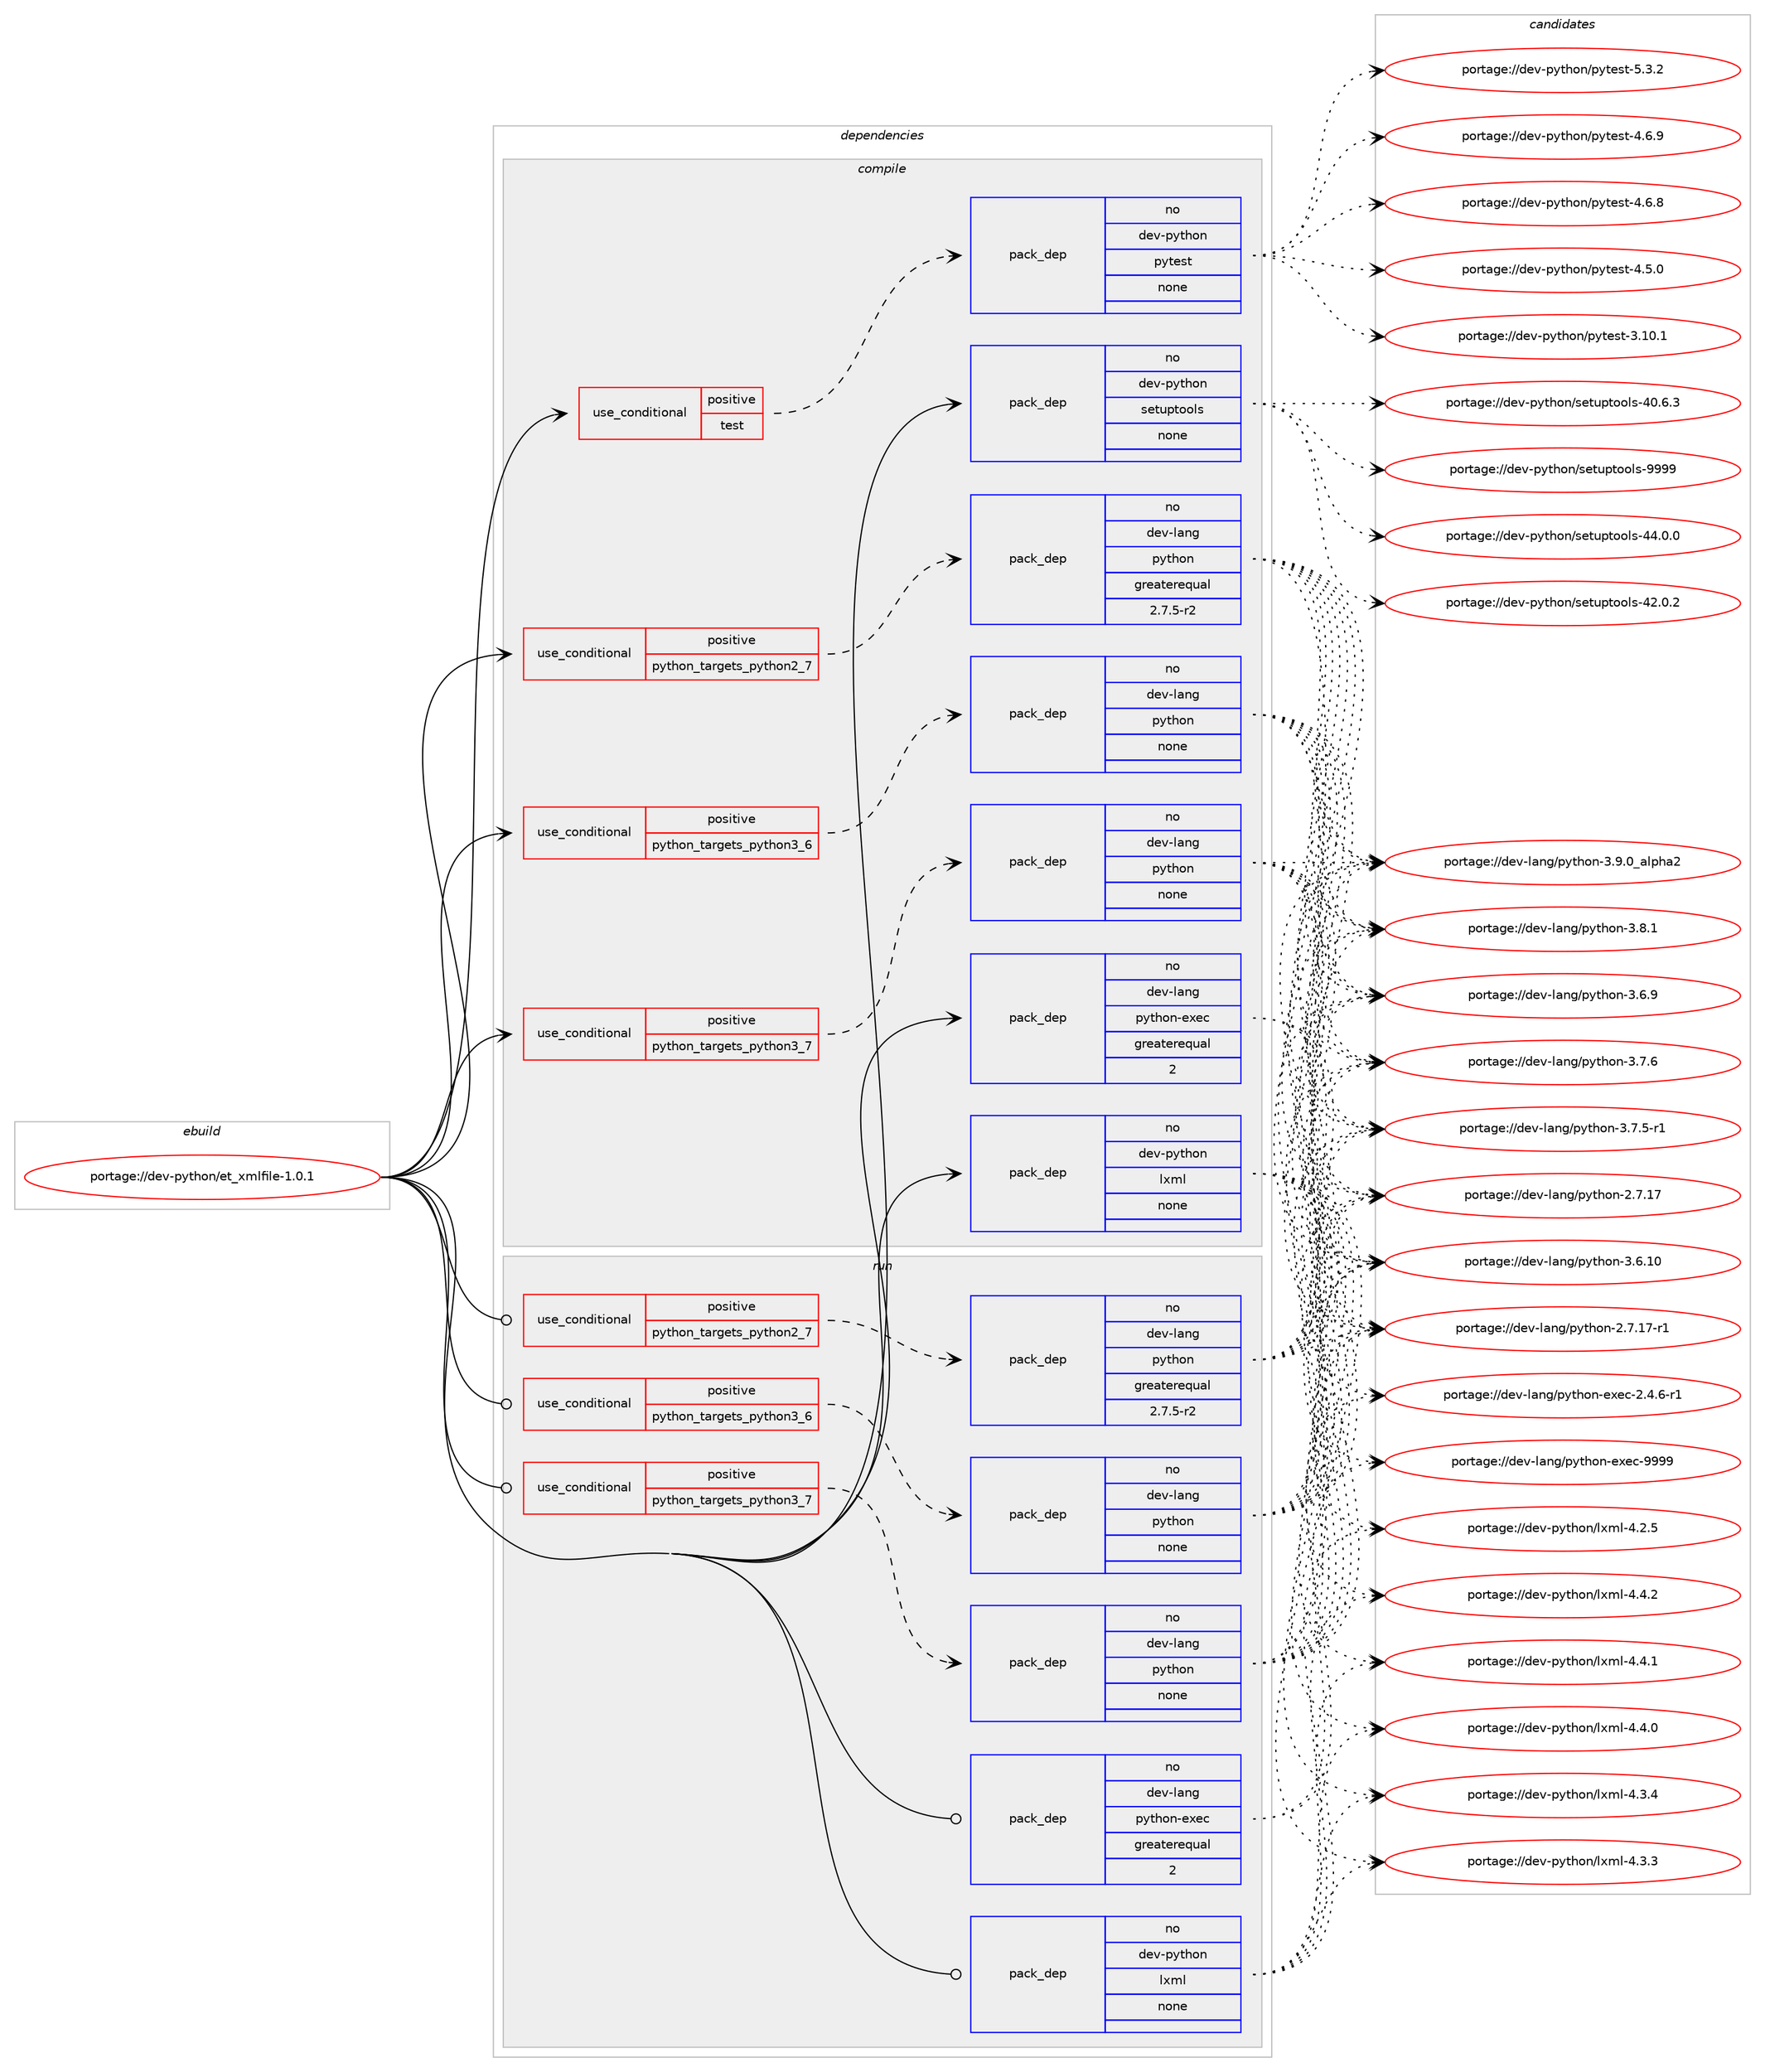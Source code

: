 digraph prolog {

# *************
# Graph options
# *************

newrank=true;
concentrate=true;
compound=true;
graph [rankdir=LR,fontname=Helvetica,fontsize=10,ranksep=1.5];#, ranksep=2.5, nodesep=0.2];
edge  [arrowhead=vee];
node  [fontname=Helvetica,fontsize=10];

# **********
# The ebuild
# **********

subgraph cluster_leftcol {
color=gray;
rank=same;
label=<<i>ebuild</i>>;
id [label="portage://dev-python/et_xmlfile-1.0.1", color=red, width=4, href="../dev-python/et_xmlfile-1.0.1.svg"];
}

# ****************
# The dependencies
# ****************

subgraph cluster_midcol {
color=gray;
label=<<i>dependencies</i>>;
subgraph cluster_compile {
fillcolor="#eeeeee";
style=filled;
label=<<i>compile</i>>;
subgraph cond116270 {
dependency462215 [label=<<TABLE BORDER="0" CELLBORDER="1" CELLSPACING="0" CELLPADDING="4"><TR><TD ROWSPAN="3" CELLPADDING="10">use_conditional</TD></TR><TR><TD>positive</TD></TR><TR><TD>python_targets_python2_7</TD></TR></TABLE>>, shape=none, color=red];
subgraph pack340955 {
dependency462216 [label=<<TABLE BORDER="0" CELLBORDER="1" CELLSPACING="0" CELLPADDING="4" WIDTH="220"><TR><TD ROWSPAN="6" CELLPADDING="30">pack_dep</TD></TR><TR><TD WIDTH="110">no</TD></TR><TR><TD>dev-lang</TD></TR><TR><TD>python</TD></TR><TR><TD>greaterequal</TD></TR><TR><TD>2.7.5-r2</TD></TR></TABLE>>, shape=none, color=blue];
}
dependency462215:e -> dependency462216:w [weight=20,style="dashed",arrowhead="vee"];
}
id:e -> dependency462215:w [weight=20,style="solid",arrowhead="vee"];
subgraph cond116271 {
dependency462217 [label=<<TABLE BORDER="0" CELLBORDER="1" CELLSPACING="0" CELLPADDING="4"><TR><TD ROWSPAN="3" CELLPADDING="10">use_conditional</TD></TR><TR><TD>positive</TD></TR><TR><TD>python_targets_python3_6</TD></TR></TABLE>>, shape=none, color=red];
subgraph pack340956 {
dependency462218 [label=<<TABLE BORDER="0" CELLBORDER="1" CELLSPACING="0" CELLPADDING="4" WIDTH="220"><TR><TD ROWSPAN="6" CELLPADDING="30">pack_dep</TD></TR><TR><TD WIDTH="110">no</TD></TR><TR><TD>dev-lang</TD></TR><TR><TD>python</TD></TR><TR><TD>none</TD></TR><TR><TD></TD></TR></TABLE>>, shape=none, color=blue];
}
dependency462217:e -> dependency462218:w [weight=20,style="dashed",arrowhead="vee"];
}
id:e -> dependency462217:w [weight=20,style="solid",arrowhead="vee"];
subgraph cond116272 {
dependency462219 [label=<<TABLE BORDER="0" CELLBORDER="1" CELLSPACING="0" CELLPADDING="4"><TR><TD ROWSPAN="3" CELLPADDING="10">use_conditional</TD></TR><TR><TD>positive</TD></TR><TR><TD>python_targets_python3_7</TD></TR></TABLE>>, shape=none, color=red];
subgraph pack340957 {
dependency462220 [label=<<TABLE BORDER="0" CELLBORDER="1" CELLSPACING="0" CELLPADDING="4" WIDTH="220"><TR><TD ROWSPAN="6" CELLPADDING="30">pack_dep</TD></TR><TR><TD WIDTH="110">no</TD></TR><TR><TD>dev-lang</TD></TR><TR><TD>python</TD></TR><TR><TD>none</TD></TR><TR><TD></TD></TR></TABLE>>, shape=none, color=blue];
}
dependency462219:e -> dependency462220:w [weight=20,style="dashed",arrowhead="vee"];
}
id:e -> dependency462219:w [weight=20,style="solid",arrowhead="vee"];
subgraph cond116273 {
dependency462221 [label=<<TABLE BORDER="0" CELLBORDER="1" CELLSPACING="0" CELLPADDING="4"><TR><TD ROWSPAN="3" CELLPADDING="10">use_conditional</TD></TR><TR><TD>positive</TD></TR><TR><TD>test</TD></TR></TABLE>>, shape=none, color=red];
subgraph pack340958 {
dependency462222 [label=<<TABLE BORDER="0" CELLBORDER="1" CELLSPACING="0" CELLPADDING="4" WIDTH="220"><TR><TD ROWSPAN="6" CELLPADDING="30">pack_dep</TD></TR><TR><TD WIDTH="110">no</TD></TR><TR><TD>dev-python</TD></TR><TR><TD>pytest</TD></TR><TR><TD>none</TD></TR><TR><TD></TD></TR></TABLE>>, shape=none, color=blue];
}
dependency462221:e -> dependency462222:w [weight=20,style="dashed",arrowhead="vee"];
}
id:e -> dependency462221:w [weight=20,style="solid",arrowhead="vee"];
subgraph pack340959 {
dependency462223 [label=<<TABLE BORDER="0" CELLBORDER="1" CELLSPACING="0" CELLPADDING="4" WIDTH="220"><TR><TD ROWSPAN="6" CELLPADDING="30">pack_dep</TD></TR><TR><TD WIDTH="110">no</TD></TR><TR><TD>dev-lang</TD></TR><TR><TD>python-exec</TD></TR><TR><TD>greaterequal</TD></TR><TR><TD>2</TD></TR></TABLE>>, shape=none, color=blue];
}
id:e -> dependency462223:w [weight=20,style="solid",arrowhead="vee"];
subgraph pack340960 {
dependency462224 [label=<<TABLE BORDER="0" CELLBORDER="1" CELLSPACING="0" CELLPADDING="4" WIDTH="220"><TR><TD ROWSPAN="6" CELLPADDING="30">pack_dep</TD></TR><TR><TD WIDTH="110">no</TD></TR><TR><TD>dev-python</TD></TR><TR><TD>lxml</TD></TR><TR><TD>none</TD></TR><TR><TD></TD></TR></TABLE>>, shape=none, color=blue];
}
id:e -> dependency462224:w [weight=20,style="solid",arrowhead="vee"];
subgraph pack340961 {
dependency462225 [label=<<TABLE BORDER="0" CELLBORDER="1" CELLSPACING="0" CELLPADDING="4" WIDTH="220"><TR><TD ROWSPAN="6" CELLPADDING="30">pack_dep</TD></TR><TR><TD WIDTH="110">no</TD></TR><TR><TD>dev-python</TD></TR><TR><TD>setuptools</TD></TR><TR><TD>none</TD></TR><TR><TD></TD></TR></TABLE>>, shape=none, color=blue];
}
id:e -> dependency462225:w [weight=20,style="solid",arrowhead="vee"];
}
subgraph cluster_compileandrun {
fillcolor="#eeeeee";
style=filled;
label=<<i>compile and run</i>>;
}
subgraph cluster_run {
fillcolor="#eeeeee";
style=filled;
label=<<i>run</i>>;
subgraph cond116274 {
dependency462226 [label=<<TABLE BORDER="0" CELLBORDER="1" CELLSPACING="0" CELLPADDING="4"><TR><TD ROWSPAN="3" CELLPADDING="10">use_conditional</TD></TR><TR><TD>positive</TD></TR><TR><TD>python_targets_python2_7</TD></TR></TABLE>>, shape=none, color=red];
subgraph pack340962 {
dependency462227 [label=<<TABLE BORDER="0" CELLBORDER="1" CELLSPACING="0" CELLPADDING="4" WIDTH="220"><TR><TD ROWSPAN="6" CELLPADDING="30">pack_dep</TD></TR><TR><TD WIDTH="110">no</TD></TR><TR><TD>dev-lang</TD></TR><TR><TD>python</TD></TR><TR><TD>greaterequal</TD></TR><TR><TD>2.7.5-r2</TD></TR></TABLE>>, shape=none, color=blue];
}
dependency462226:e -> dependency462227:w [weight=20,style="dashed",arrowhead="vee"];
}
id:e -> dependency462226:w [weight=20,style="solid",arrowhead="odot"];
subgraph cond116275 {
dependency462228 [label=<<TABLE BORDER="0" CELLBORDER="1" CELLSPACING="0" CELLPADDING="4"><TR><TD ROWSPAN="3" CELLPADDING="10">use_conditional</TD></TR><TR><TD>positive</TD></TR><TR><TD>python_targets_python3_6</TD></TR></TABLE>>, shape=none, color=red];
subgraph pack340963 {
dependency462229 [label=<<TABLE BORDER="0" CELLBORDER="1" CELLSPACING="0" CELLPADDING="4" WIDTH="220"><TR><TD ROWSPAN="6" CELLPADDING="30">pack_dep</TD></TR><TR><TD WIDTH="110">no</TD></TR><TR><TD>dev-lang</TD></TR><TR><TD>python</TD></TR><TR><TD>none</TD></TR><TR><TD></TD></TR></TABLE>>, shape=none, color=blue];
}
dependency462228:e -> dependency462229:w [weight=20,style="dashed",arrowhead="vee"];
}
id:e -> dependency462228:w [weight=20,style="solid",arrowhead="odot"];
subgraph cond116276 {
dependency462230 [label=<<TABLE BORDER="0" CELLBORDER="1" CELLSPACING="0" CELLPADDING="4"><TR><TD ROWSPAN="3" CELLPADDING="10">use_conditional</TD></TR><TR><TD>positive</TD></TR><TR><TD>python_targets_python3_7</TD></TR></TABLE>>, shape=none, color=red];
subgraph pack340964 {
dependency462231 [label=<<TABLE BORDER="0" CELLBORDER="1" CELLSPACING="0" CELLPADDING="4" WIDTH="220"><TR><TD ROWSPAN="6" CELLPADDING="30">pack_dep</TD></TR><TR><TD WIDTH="110">no</TD></TR><TR><TD>dev-lang</TD></TR><TR><TD>python</TD></TR><TR><TD>none</TD></TR><TR><TD></TD></TR></TABLE>>, shape=none, color=blue];
}
dependency462230:e -> dependency462231:w [weight=20,style="dashed",arrowhead="vee"];
}
id:e -> dependency462230:w [weight=20,style="solid",arrowhead="odot"];
subgraph pack340965 {
dependency462232 [label=<<TABLE BORDER="0" CELLBORDER="1" CELLSPACING="0" CELLPADDING="4" WIDTH="220"><TR><TD ROWSPAN="6" CELLPADDING="30">pack_dep</TD></TR><TR><TD WIDTH="110">no</TD></TR><TR><TD>dev-lang</TD></TR><TR><TD>python-exec</TD></TR><TR><TD>greaterequal</TD></TR><TR><TD>2</TD></TR></TABLE>>, shape=none, color=blue];
}
id:e -> dependency462232:w [weight=20,style="solid",arrowhead="odot"];
subgraph pack340966 {
dependency462233 [label=<<TABLE BORDER="0" CELLBORDER="1" CELLSPACING="0" CELLPADDING="4" WIDTH="220"><TR><TD ROWSPAN="6" CELLPADDING="30">pack_dep</TD></TR><TR><TD WIDTH="110">no</TD></TR><TR><TD>dev-python</TD></TR><TR><TD>lxml</TD></TR><TR><TD>none</TD></TR><TR><TD></TD></TR></TABLE>>, shape=none, color=blue];
}
id:e -> dependency462233:w [weight=20,style="solid",arrowhead="odot"];
}
}

# **************
# The candidates
# **************

subgraph cluster_choices {
rank=same;
color=gray;
label=<<i>candidates</i>>;

subgraph choice340955 {
color=black;
nodesep=1;
choice10010111845108971101034711212111610411111045514657464895971081121049750 [label="portage://dev-lang/python-3.9.0_alpha2", color=red, width=4,href="../dev-lang/python-3.9.0_alpha2.svg"];
choice100101118451089711010347112121116104111110455146564649 [label="portage://dev-lang/python-3.8.1", color=red, width=4,href="../dev-lang/python-3.8.1.svg"];
choice100101118451089711010347112121116104111110455146554654 [label="portage://dev-lang/python-3.7.6", color=red, width=4,href="../dev-lang/python-3.7.6.svg"];
choice1001011184510897110103471121211161041111104551465546534511449 [label="portage://dev-lang/python-3.7.5-r1", color=red, width=4,href="../dev-lang/python-3.7.5-r1.svg"];
choice100101118451089711010347112121116104111110455146544657 [label="portage://dev-lang/python-3.6.9", color=red, width=4,href="../dev-lang/python-3.6.9.svg"];
choice10010111845108971101034711212111610411111045514654464948 [label="portage://dev-lang/python-3.6.10", color=red, width=4,href="../dev-lang/python-3.6.10.svg"];
choice100101118451089711010347112121116104111110455046554649554511449 [label="portage://dev-lang/python-2.7.17-r1", color=red, width=4,href="../dev-lang/python-2.7.17-r1.svg"];
choice10010111845108971101034711212111610411111045504655464955 [label="portage://dev-lang/python-2.7.17", color=red, width=4,href="../dev-lang/python-2.7.17.svg"];
dependency462216:e -> choice10010111845108971101034711212111610411111045514657464895971081121049750:w [style=dotted,weight="100"];
dependency462216:e -> choice100101118451089711010347112121116104111110455146564649:w [style=dotted,weight="100"];
dependency462216:e -> choice100101118451089711010347112121116104111110455146554654:w [style=dotted,weight="100"];
dependency462216:e -> choice1001011184510897110103471121211161041111104551465546534511449:w [style=dotted,weight="100"];
dependency462216:e -> choice100101118451089711010347112121116104111110455146544657:w [style=dotted,weight="100"];
dependency462216:e -> choice10010111845108971101034711212111610411111045514654464948:w [style=dotted,weight="100"];
dependency462216:e -> choice100101118451089711010347112121116104111110455046554649554511449:w [style=dotted,weight="100"];
dependency462216:e -> choice10010111845108971101034711212111610411111045504655464955:w [style=dotted,weight="100"];
}
subgraph choice340956 {
color=black;
nodesep=1;
choice10010111845108971101034711212111610411111045514657464895971081121049750 [label="portage://dev-lang/python-3.9.0_alpha2", color=red, width=4,href="../dev-lang/python-3.9.0_alpha2.svg"];
choice100101118451089711010347112121116104111110455146564649 [label="portage://dev-lang/python-3.8.1", color=red, width=4,href="../dev-lang/python-3.8.1.svg"];
choice100101118451089711010347112121116104111110455146554654 [label="portage://dev-lang/python-3.7.6", color=red, width=4,href="../dev-lang/python-3.7.6.svg"];
choice1001011184510897110103471121211161041111104551465546534511449 [label="portage://dev-lang/python-3.7.5-r1", color=red, width=4,href="../dev-lang/python-3.7.5-r1.svg"];
choice100101118451089711010347112121116104111110455146544657 [label="portage://dev-lang/python-3.6.9", color=red, width=4,href="../dev-lang/python-3.6.9.svg"];
choice10010111845108971101034711212111610411111045514654464948 [label="portage://dev-lang/python-3.6.10", color=red, width=4,href="../dev-lang/python-3.6.10.svg"];
choice100101118451089711010347112121116104111110455046554649554511449 [label="portage://dev-lang/python-2.7.17-r1", color=red, width=4,href="../dev-lang/python-2.7.17-r1.svg"];
choice10010111845108971101034711212111610411111045504655464955 [label="portage://dev-lang/python-2.7.17", color=red, width=4,href="../dev-lang/python-2.7.17.svg"];
dependency462218:e -> choice10010111845108971101034711212111610411111045514657464895971081121049750:w [style=dotted,weight="100"];
dependency462218:e -> choice100101118451089711010347112121116104111110455146564649:w [style=dotted,weight="100"];
dependency462218:e -> choice100101118451089711010347112121116104111110455146554654:w [style=dotted,weight="100"];
dependency462218:e -> choice1001011184510897110103471121211161041111104551465546534511449:w [style=dotted,weight="100"];
dependency462218:e -> choice100101118451089711010347112121116104111110455146544657:w [style=dotted,weight="100"];
dependency462218:e -> choice10010111845108971101034711212111610411111045514654464948:w [style=dotted,weight="100"];
dependency462218:e -> choice100101118451089711010347112121116104111110455046554649554511449:w [style=dotted,weight="100"];
dependency462218:e -> choice10010111845108971101034711212111610411111045504655464955:w [style=dotted,weight="100"];
}
subgraph choice340957 {
color=black;
nodesep=1;
choice10010111845108971101034711212111610411111045514657464895971081121049750 [label="portage://dev-lang/python-3.9.0_alpha2", color=red, width=4,href="../dev-lang/python-3.9.0_alpha2.svg"];
choice100101118451089711010347112121116104111110455146564649 [label="portage://dev-lang/python-3.8.1", color=red, width=4,href="../dev-lang/python-3.8.1.svg"];
choice100101118451089711010347112121116104111110455146554654 [label="portage://dev-lang/python-3.7.6", color=red, width=4,href="../dev-lang/python-3.7.6.svg"];
choice1001011184510897110103471121211161041111104551465546534511449 [label="portage://dev-lang/python-3.7.5-r1", color=red, width=4,href="../dev-lang/python-3.7.5-r1.svg"];
choice100101118451089711010347112121116104111110455146544657 [label="portage://dev-lang/python-3.6.9", color=red, width=4,href="../dev-lang/python-3.6.9.svg"];
choice10010111845108971101034711212111610411111045514654464948 [label="portage://dev-lang/python-3.6.10", color=red, width=4,href="../dev-lang/python-3.6.10.svg"];
choice100101118451089711010347112121116104111110455046554649554511449 [label="portage://dev-lang/python-2.7.17-r1", color=red, width=4,href="../dev-lang/python-2.7.17-r1.svg"];
choice10010111845108971101034711212111610411111045504655464955 [label="portage://dev-lang/python-2.7.17", color=red, width=4,href="../dev-lang/python-2.7.17.svg"];
dependency462220:e -> choice10010111845108971101034711212111610411111045514657464895971081121049750:w [style=dotted,weight="100"];
dependency462220:e -> choice100101118451089711010347112121116104111110455146564649:w [style=dotted,weight="100"];
dependency462220:e -> choice100101118451089711010347112121116104111110455146554654:w [style=dotted,weight="100"];
dependency462220:e -> choice1001011184510897110103471121211161041111104551465546534511449:w [style=dotted,weight="100"];
dependency462220:e -> choice100101118451089711010347112121116104111110455146544657:w [style=dotted,weight="100"];
dependency462220:e -> choice10010111845108971101034711212111610411111045514654464948:w [style=dotted,weight="100"];
dependency462220:e -> choice100101118451089711010347112121116104111110455046554649554511449:w [style=dotted,weight="100"];
dependency462220:e -> choice10010111845108971101034711212111610411111045504655464955:w [style=dotted,weight="100"];
}
subgraph choice340958 {
color=black;
nodesep=1;
choice1001011184511212111610411111047112121116101115116455346514650 [label="portage://dev-python/pytest-5.3.2", color=red, width=4,href="../dev-python/pytest-5.3.2.svg"];
choice1001011184511212111610411111047112121116101115116455246544657 [label="portage://dev-python/pytest-4.6.9", color=red, width=4,href="../dev-python/pytest-4.6.9.svg"];
choice1001011184511212111610411111047112121116101115116455246544656 [label="portage://dev-python/pytest-4.6.8", color=red, width=4,href="../dev-python/pytest-4.6.8.svg"];
choice1001011184511212111610411111047112121116101115116455246534648 [label="portage://dev-python/pytest-4.5.0", color=red, width=4,href="../dev-python/pytest-4.5.0.svg"];
choice100101118451121211161041111104711212111610111511645514649484649 [label="portage://dev-python/pytest-3.10.1", color=red, width=4,href="../dev-python/pytest-3.10.1.svg"];
dependency462222:e -> choice1001011184511212111610411111047112121116101115116455346514650:w [style=dotted,weight="100"];
dependency462222:e -> choice1001011184511212111610411111047112121116101115116455246544657:w [style=dotted,weight="100"];
dependency462222:e -> choice1001011184511212111610411111047112121116101115116455246544656:w [style=dotted,weight="100"];
dependency462222:e -> choice1001011184511212111610411111047112121116101115116455246534648:w [style=dotted,weight="100"];
dependency462222:e -> choice100101118451121211161041111104711212111610111511645514649484649:w [style=dotted,weight="100"];
}
subgraph choice340959 {
color=black;
nodesep=1;
choice10010111845108971101034711212111610411111045101120101994557575757 [label="portage://dev-lang/python-exec-9999", color=red, width=4,href="../dev-lang/python-exec-9999.svg"];
choice10010111845108971101034711212111610411111045101120101994550465246544511449 [label="portage://dev-lang/python-exec-2.4.6-r1", color=red, width=4,href="../dev-lang/python-exec-2.4.6-r1.svg"];
dependency462223:e -> choice10010111845108971101034711212111610411111045101120101994557575757:w [style=dotted,weight="100"];
dependency462223:e -> choice10010111845108971101034711212111610411111045101120101994550465246544511449:w [style=dotted,weight="100"];
}
subgraph choice340960 {
color=black;
nodesep=1;
choice1001011184511212111610411111047108120109108455246524650 [label="portage://dev-python/lxml-4.4.2", color=red, width=4,href="../dev-python/lxml-4.4.2.svg"];
choice1001011184511212111610411111047108120109108455246524649 [label="portage://dev-python/lxml-4.4.1", color=red, width=4,href="../dev-python/lxml-4.4.1.svg"];
choice1001011184511212111610411111047108120109108455246524648 [label="portage://dev-python/lxml-4.4.0", color=red, width=4,href="../dev-python/lxml-4.4.0.svg"];
choice1001011184511212111610411111047108120109108455246514652 [label="portage://dev-python/lxml-4.3.4", color=red, width=4,href="../dev-python/lxml-4.3.4.svg"];
choice1001011184511212111610411111047108120109108455246514651 [label="portage://dev-python/lxml-4.3.3", color=red, width=4,href="../dev-python/lxml-4.3.3.svg"];
choice1001011184511212111610411111047108120109108455246504653 [label="portage://dev-python/lxml-4.2.5", color=red, width=4,href="../dev-python/lxml-4.2.5.svg"];
dependency462224:e -> choice1001011184511212111610411111047108120109108455246524650:w [style=dotted,weight="100"];
dependency462224:e -> choice1001011184511212111610411111047108120109108455246524649:w [style=dotted,weight="100"];
dependency462224:e -> choice1001011184511212111610411111047108120109108455246524648:w [style=dotted,weight="100"];
dependency462224:e -> choice1001011184511212111610411111047108120109108455246514652:w [style=dotted,weight="100"];
dependency462224:e -> choice1001011184511212111610411111047108120109108455246514651:w [style=dotted,weight="100"];
dependency462224:e -> choice1001011184511212111610411111047108120109108455246504653:w [style=dotted,weight="100"];
}
subgraph choice340961 {
color=black;
nodesep=1;
choice10010111845112121116104111110471151011161171121161111111081154557575757 [label="portage://dev-python/setuptools-9999", color=red, width=4,href="../dev-python/setuptools-9999.svg"];
choice100101118451121211161041111104711510111611711211611111110811545525246484648 [label="portage://dev-python/setuptools-44.0.0", color=red, width=4,href="../dev-python/setuptools-44.0.0.svg"];
choice100101118451121211161041111104711510111611711211611111110811545525046484650 [label="portage://dev-python/setuptools-42.0.2", color=red, width=4,href="../dev-python/setuptools-42.0.2.svg"];
choice100101118451121211161041111104711510111611711211611111110811545524846544651 [label="portage://dev-python/setuptools-40.6.3", color=red, width=4,href="../dev-python/setuptools-40.6.3.svg"];
dependency462225:e -> choice10010111845112121116104111110471151011161171121161111111081154557575757:w [style=dotted,weight="100"];
dependency462225:e -> choice100101118451121211161041111104711510111611711211611111110811545525246484648:w [style=dotted,weight="100"];
dependency462225:e -> choice100101118451121211161041111104711510111611711211611111110811545525046484650:w [style=dotted,weight="100"];
dependency462225:e -> choice100101118451121211161041111104711510111611711211611111110811545524846544651:w [style=dotted,weight="100"];
}
subgraph choice340962 {
color=black;
nodesep=1;
choice10010111845108971101034711212111610411111045514657464895971081121049750 [label="portage://dev-lang/python-3.9.0_alpha2", color=red, width=4,href="../dev-lang/python-3.9.0_alpha2.svg"];
choice100101118451089711010347112121116104111110455146564649 [label="portage://dev-lang/python-3.8.1", color=red, width=4,href="../dev-lang/python-3.8.1.svg"];
choice100101118451089711010347112121116104111110455146554654 [label="portage://dev-lang/python-3.7.6", color=red, width=4,href="../dev-lang/python-3.7.6.svg"];
choice1001011184510897110103471121211161041111104551465546534511449 [label="portage://dev-lang/python-3.7.5-r1", color=red, width=4,href="../dev-lang/python-3.7.5-r1.svg"];
choice100101118451089711010347112121116104111110455146544657 [label="portage://dev-lang/python-3.6.9", color=red, width=4,href="../dev-lang/python-3.6.9.svg"];
choice10010111845108971101034711212111610411111045514654464948 [label="portage://dev-lang/python-3.6.10", color=red, width=4,href="../dev-lang/python-3.6.10.svg"];
choice100101118451089711010347112121116104111110455046554649554511449 [label="portage://dev-lang/python-2.7.17-r1", color=red, width=4,href="../dev-lang/python-2.7.17-r1.svg"];
choice10010111845108971101034711212111610411111045504655464955 [label="portage://dev-lang/python-2.7.17", color=red, width=4,href="../dev-lang/python-2.7.17.svg"];
dependency462227:e -> choice10010111845108971101034711212111610411111045514657464895971081121049750:w [style=dotted,weight="100"];
dependency462227:e -> choice100101118451089711010347112121116104111110455146564649:w [style=dotted,weight="100"];
dependency462227:e -> choice100101118451089711010347112121116104111110455146554654:w [style=dotted,weight="100"];
dependency462227:e -> choice1001011184510897110103471121211161041111104551465546534511449:w [style=dotted,weight="100"];
dependency462227:e -> choice100101118451089711010347112121116104111110455146544657:w [style=dotted,weight="100"];
dependency462227:e -> choice10010111845108971101034711212111610411111045514654464948:w [style=dotted,weight="100"];
dependency462227:e -> choice100101118451089711010347112121116104111110455046554649554511449:w [style=dotted,weight="100"];
dependency462227:e -> choice10010111845108971101034711212111610411111045504655464955:w [style=dotted,weight="100"];
}
subgraph choice340963 {
color=black;
nodesep=1;
choice10010111845108971101034711212111610411111045514657464895971081121049750 [label="portage://dev-lang/python-3.9.0_alpha2", color=red, width=4,href="../dev-lang/python-3.9.0_alpha2.svg"];
choice100101118451089711010347112121116104111110455146564649 [label="portage://dev-lang/python-3.8.1", color=red, width=4,href="../dev-lang/python-3.8.1.svg"];
choice100101118451089711010347112121116104111110455146554654 [label="portage://dev-lang/python-3.7.6", color=red, width=4,href="../dev-lang/python-3.7.6.svg"];
choice1001011184510897110103471121211161041111104551465546534511449 [label="portage://dev-lang/python-3.7.5-r1", color=red, width=4,href="../dev-lang/python-3.7.5-r1.svg"];
choice100101118451089711010347112121116104111110455146544657 [label="portage://dev-lang/python-3.6.9", color=red, width=4,href="../dev-lang/python-3.6.9.svg"];
choice10010111845108971101034711212111610411111045514654464948 [label="portage://dev-lang/python-3.6.10", color=red, width=4,href="../dev-lang/python-3.6.10.svg"];
choice100101118451089711010347112121116104111110455046554649554511449 [label="portage://dev-lang/python-2.7.17-r1", color=red, width=4,href="../dev-lang/python-2.7.17-r1.svg"];
choice10010111845108971101034711212111610411111045504655464955 [label="portage://dev-lang/python-2.7.17", color=red, width=4,href="../dev-lang/python-2.7.17.svg"];
dependency462229:e -> choice10010111845108971101034711212111610411111045514657464895971081121049750:w [style=dotted,weight="100"];
dependency462229:e -> choice100101118451089711010347112121116104111110455146564649:w [style=dotted,weight="100"];
dependency462229:e -> choice100101118451089711010347112121116104111110455146554654:w [style=dotted,weight="100"];
dependency462229:e -> choice1001011184510897110103471121211161041111104551465546534511449:w [style=dotted,weight="100"];
dependency462229:e -> choice100101118451089711010347112121116104111110455146544657:w [style=dotted,weight="100"];
dependency462229:e -> choice10010111845108971101034711212111610411111045514654464948:w [style=dotted,weight="100"];
dependency462229:e -> choice100101118451089711010347112121116104111110455046554649554511449:w [style=dotted,weight="100"];
dependency462229:e -> choice10010111845108971101034711212111610411111045504655464955:w [style=dotted,weight="100"];
}
subgraph choice340964 {
color=black;
nodesep=1;
choice10010111845108971101034711212111610411111045514657464895971081121049750 [label="portage://dev-lang/python-3.9.0_alpha2", color=red, width=4,href="../dev-lang/python-3.9.0_alpha2.svg"];
choice100101118451089711010347112121116104111110455146564649 [label="portage://dev-lang/python-3.8.1", color=red, width=4,href="../dev-lang/python-3.8.1.svg"];
choice100101118451089711010347112121116104111110455146554654 [label="portage://dev-lang/python-3.7.6", color=red, width=4,href="../dev-lang/python-3.7.6.svg"];
choice1001011184510897110103471121211161041111104551465546534511449 [label="portage://dev-lang/python-3.7.5-r1", color=red, width=4,href="../dev-lang/python-3.7.5-r1.svg"];
choice100101118451089711010347112121116104111110455146544657 [label="portage://dev-lang/python-3.6.9", color=red, width=4,href="../dev-lang/python-3.6.9.svg"];
choice10010111845108971101034711212111610411111045514654464948 [label="portage://dev-lang/python-3.6.10", color=red, width=4,href="../dev-lang/python-3.6.10.svg"];
choice100101118451089711010347112121116104111110455046554649554511449 [label="portage://dev-lang/python-2.7.17-r1", color=red, width=4,href="../dev-lang/python-2.7.17-r1.svg"];
choice10010111845108971101034711212111610411111045504655464955 [label="portage://dev-lang/python-2.7.17", color=red, width=4,href="../dev-lang/python-2.7.17.svg"];
dependency462231:e -> choice10010111845108971101034711212111610411111045514657464895971081121049750:w [style=dotted,weight="100"];
dependency462231:e -> choice100101118451089711010347112121116104111110455146564649:w [style=dotted,weight="100"];
dependency462231:e -> choice100101118451089711010347112121116104111110455146554654:w [style=dotted,weight="100"];
dependency462231:e -> choice1001011184510897110103471121211161041111104551465546534511449:w [style=dotted,weight="100"];
dependency462231:e -> choice100101118451089711010347112121116104111110455146544657:w [style=dotted,weight="100"];
dependency462231:e -> choice10010111845108971101034711212111610411111045514654464948:w [style=dotted,weight="100"];
dependency462231:e -> choice100101118451089711010347112121116104111110455046554649554511449:w [style=dotted,weight="100"];
dependency462231:e -> choice10010111845108971101034711212111610411111045504655464955:w [style=dotted,weight="100"];
}
subgraph choice340965 {
color=black;
nodesep=1;
choice10010111845108971101034711212111610411111045101120101994557575757 [label="portage://dev-lang/python-exec-9999", color=red, width=4,href="../dev-lang/python-exec-9999.svg"];
choice10010111845108971101034711212111610411111045101120101994550465246544511449 [label="portage://dev-lang/python-exec-2.4.6-r1", color=red, width=4,href="../dev-lang/python-exec-2.4.6-r1.svg"];
dependency462232:e -> choice10010111845108971101034711212111610411111045101120101994557575757:w [style=dotted,weight="100"];
dependency462232:e -> choice10010111845108971101034711212111610411111045101120101994550465246544511449:w [style=dotted,weight="100"];
}
subgraph choice340966 {
color=black;
nodesep=1;
choice1001011184511212111610411111047108120109108455246524650 [label="portage://dev-python/lxml-4.4.2", color=red, width=4,href="../dev-python/lxml-4.4.2.svg"];
choice1001011184511212111610411111047108120109108455246524649 [label="portage://dev-python/lxml-4.4.1", color=red, width=4,href="../dev-python/lxml-4.4.1.svg"];
choice1001011184511212111610411111047108120109108455246524648 [label="portage://dev-python/lxml-4.4.0", color=red, width=4,href="../dev-python/lxml-4.4.0.svg"];
choice1001011184511212111610411111047108120109108455246514652 [label="portage://dev-python/lxml-4.3.4", color=red, width=4,href="../dev-python/lxml-4.3.4.svg"];
choice1001011184511212111610411111047108120109108455246514651 [label="portage://dev-python/lxml-4.3.3", color=red, width=4,href="../dev-python/lxml-4.3.3.svg"];
choice1001011184511212111610411111047108120109108455246504653 [label="portage://dev-python/lxml-4.2.5", color=red, width=4,href="../dev-python/lxml-4.2.5.svg"];
dependency462233:e -> choice1001011184511212111610411111047108120109108455246524650:w [style=dotted,weight="100"];
dependency462233:e -> choice1001011184511212111610411111047108120109108455246524649:w [style=dotted,weight="100"];
dependency462233:e -> choice1001011184511212111610411111047108120109108455246524648:w [style=dotted,weight="100"];
dependency462233:e -> choice1001011184511212111610411111047108120109108455246514652:w [style=dotted,weight="100"];
dependency462233:e -> choice1001011184511212111610411111047108120109108455246514651:w [style=dotted,weight="100"];
dependency462233:e -> choice1001011184511212111610411111047108120109108455246504653:w [style=dotted,weight="100"];
}
}

}
